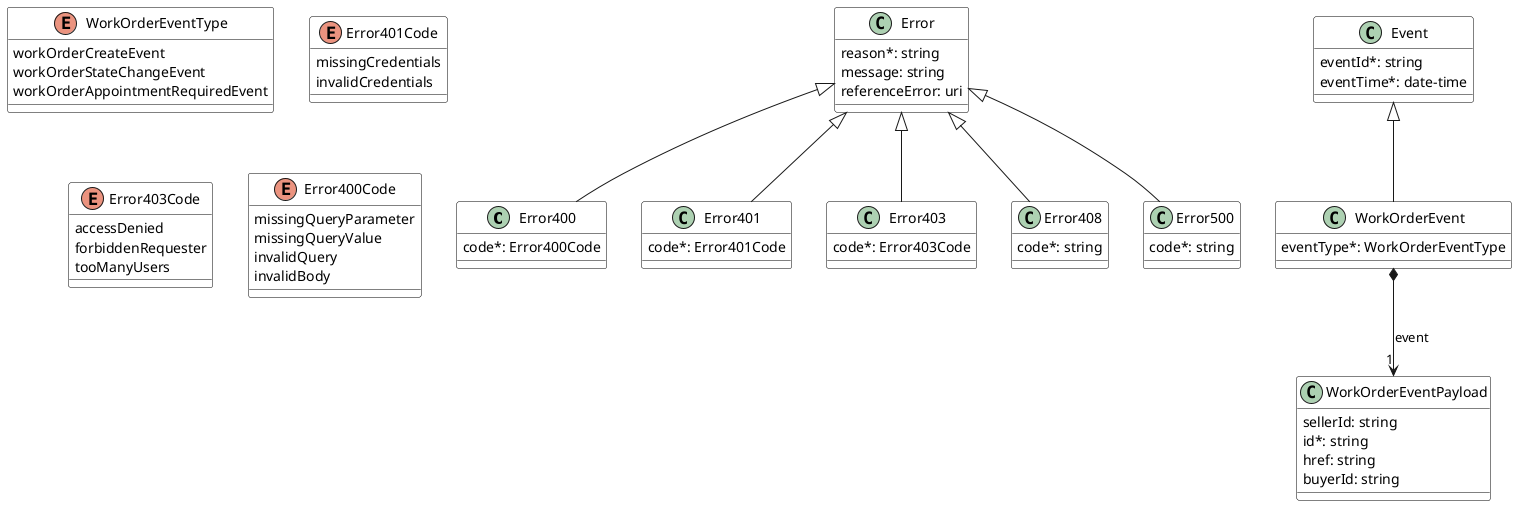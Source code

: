 @startuml
skinparam {
    ClassBackgroundColor White
    ClassBorderColor Black
}

class Error400 {

    code*: Error400Code
}
Error <|-- Error400



class Error401 {

    code*: Error401Code
}
Error <|-- Error401



class Error403 {

    code*: Error403Code
}
Error <|-- Error403



class Error408 {

    code*: string
}
Error <|-- Error408



class Error500 {

    code*: string
}
Error <|-- Error500



class Error {

    reason*: string
    message: string
    referenceError: uri
}



class WorkOrderEvent {

    eventType*: WorkOrderEventType
}
Event <|-- WorkOrderEvent

WorkOrderEvent *-->"1" WorkOrderEventPayload : event


class Event {

    eventId*: string
    eventTime*: date-time
}



class WorkOrderEventPayload {

    sellerId: string
    id*: string
    href: string
    buyerId: string
}



enum WorkOrderEventType {

    workOrderCreateEvent
    workOrderStateChangeEvent
    workOrderAppointmentRequiredEvent
}
enum Error401Code {

    missingCredentials
    invalidCredentials
}
enum Error403Code {

    accessDenied
    forbiddenRequester
    tooManyUsers
}
enum Error400Code {

    missingQueryParameter
    missingQueryValue
    invalidQuery
    invalidBody
}
@enduml
